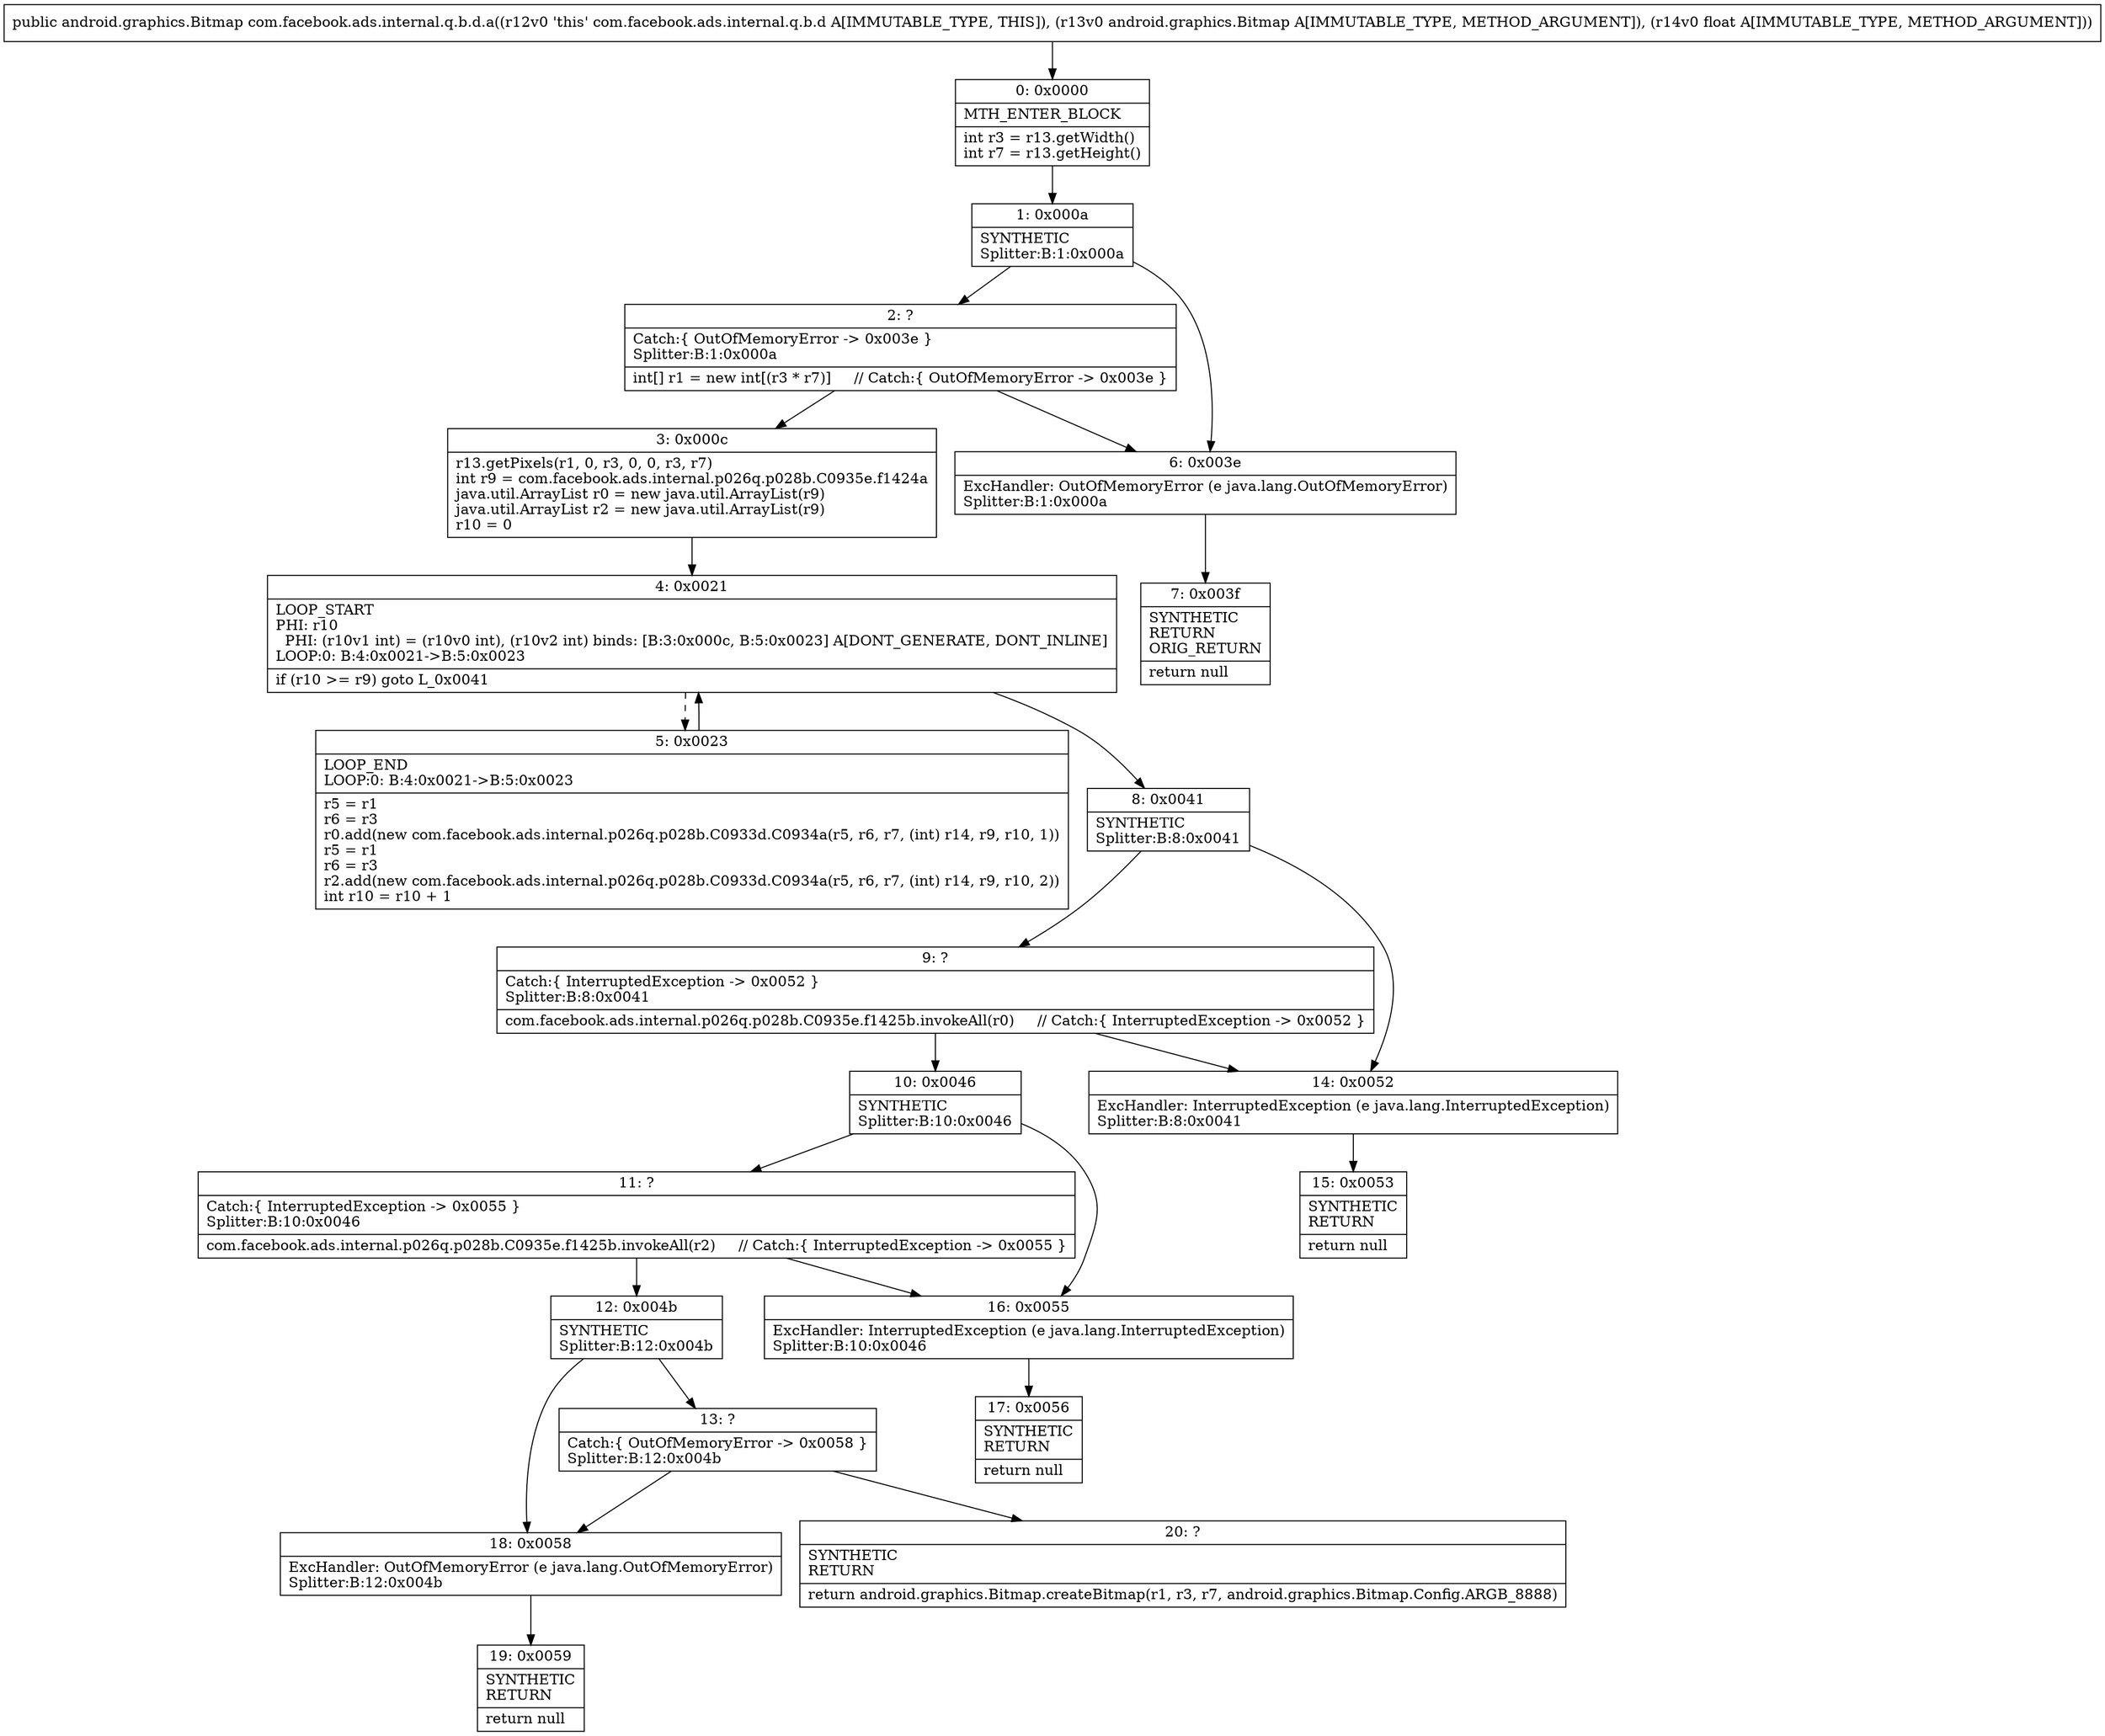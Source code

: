 digraph "CFG forcom.facebook.ads.internal.q.b.d.a(Landroid\/graphics\/Bitmap;F)Landroid\/graphics\/Bitmap;" {
Node_0 [shape=record,label="{0\:\ 0x0000|MTH_ENTER_BLOCK\l|int r3 = r13.getWidth()\lint r7 = r13.getHeight()\l}"];
Node_1 [shape=record,label="{1\:\ 0x000a|SYNTHETIC\lSplitter:B:1:0x000a\l}"];
Node_2 [shape=record,label="{2\:\ ?|Catch:\{ OutOfMemoryError \-\> 0x003e \}\lSplitter:B:1:0x000a\l|int[] r1 = new int[(r3 * r7)]     \/\/ Catch:\{ OutOfMemoryError \-\> 0x003e \}\l}"];
Node_3 [shape=record,label="{3\:\ 0x000c|r13.getPixels(r1, 0, r3, 0, 0, r3, r7)\lint r9 = com.facebook.ads.internal.p026q.p028b.C0935e.f1424a\ljava.util.ArrayList r0 = new java.util.ArrayList(r9)\ljava.util.ArrayList r2 = new java.util.ArrayList(r9)\lr10 = 0\l}"];
Node_4 [shape=record,label="{4\:\ 0x0021|LOOP_START\lPHI: r10 \l  PHI: (r10v1 int) = (r10v0 int), (r10v2 int) binds: [B:3:0x000c, B:5:0x0023] A[DONT_GENERATE, DONT_INLINE]\lLOOP:0: B:4:0x0021\-\>B:5:0x0023\l|if (r10 \>= r9) goto L_0x0041\l}"];
Node_5 [shape=record,label="{5\:\ 0x0023|LOOP_END\lLOOP:0: B:4:0x0021\-\>B:5:0x0023\l|r5 = r1\lr6 = r3\lr0.add(new com.facebook.ads.internal.p026q.p028b.C0933d.C0934a(r5, r6, r7, (int) r14, r9, r10, 1))\lr5 = r1\lr6 = r3\lr2.add(new com.facebook.ads.internal.p026q.p028b.C0933d.C0934a(r5, r6, r7, (int) r14, r9, r10, 2))\lint r10 = r10 + 1\l}"];
Node_6 [shape=record,label="{6\:\ 0x003e|ExcHandler: OutOfMemoryError (e java.lang.OutOfMemoryError)\lSplitter:B:1:0x000a\l}"];
Node_7 [shape=record,label="{7\:\ 0x003f|SYNTHETIC\lRETURN\lORIG_RETURN\l|return null\l}"];
Node_8 [shape=record,label="{8\:\ 0x0041|SYNTHETIC\lSplitter:B:8:0x0041\l}"];
Node_9 [shape=record,label="{9\:\ ?|Catch:\{ InterruptedException \-\> 0x0052 \}\lSplitter:B:8:0x0041\l|com.facebook.ads.internal.p026q.p028b.C0935e.f1425b.invokeAll(r0)     \/\/ Catch:\{ InterruptedException \-\> 0x0052 \}\l}"];
Node_10 [shape=record,label="{10\:\ 0x0046|SYNTHETIC\lSplitter:B:10:0x0046\l}"];
Node_11 [shape=record,label="{11\:\ ?|Catch:\{ InterruptedException \-\> 0x0055 \}\lSplitter:B:10:0x0046\l|com.facebook.ads.internal.p026q.p028b.C0935e.f1425b.invokeAll(r2)     \/\/ Catch:\{ InterruptedException \-\> 0x0055 \}\l}"];
Node_12 [shape=record,label="{12\:\ 0x004b|SYNTHETIC\lSplitter:B:12:0x004b\l}"];
Node_13 [shape=record,label="{13\:\ ?|Catch:\{ OutOfMemoryError \-\> 0x0058 \}\lSplitter:B:12:0x004b\l}"];
Node_14 [shape=record,label="{14\:\ 0x0052|ExcHandler: InterruptedException (e java.lang.InterruptedException)\lSplitter:B:8:0x0041\l}"];
Node_15 [shape=record,label="{15\:\ 0x0053|SYNTHETIC\lRETURN\l|return null\l}"];
Node_16 [shape=record,label="{16\:\ 0x0055|ExcHandler: InterruptedException (e java.lang.InterruptedException)\lSplitter:B:10:0x0046\l}"];
Node_17 [shape=record,label="{17\:\ 0x0056|SYNTHETIC\lRETURN\l|return null\l}"];
Node_18 [shape=record,label="{18\:\ 0x0058|ExcHandler: OutOfMemoryError (e java.lang.OutOfMemoryError)\lSplitter:B:12:0x004b\l}"];
Node_19 [shape=record,label="{19\:\ 0x0059|SYNTHETIC\lRETURN\l|return null\l}"];
Node_20 [shape=record,label="{20\:\ ?|SYNTHETIC\lRETURN\l|return android.graphics.Bitmap.createBitmap(r1, r3, r7, android.graphics.Bitmap.Config.ARGB_8888)\l}"];
MethodNode[shape=record,label="{public android.graphics.Bitmap com.facebook.ads.internal.q.b.d.a((r12v0 'this' com.facebook.ads.internal.q.b.d A[IMMUTABLE_TYPE, THIS]), (r13v0 android.graphics.Bitmap A[IMMUTABLE_TYPE, METHOD_ARGUMENT]), (r14v0 float A[IMMUTABLE_TYPE, METHOD_ARGUMENT])) }"];
MethodNode -> Node_0;
Node_0 -> Node_1;
Node_1 -> Node_2;
Node_1 -> Node_6;
Node_2 -> Node_3;
Node_2 -> Node_6;
Node_3 -> Node_4;
Node_4 -> Node_5[style=dashed];
Node_4 -> Node_8;
Node_5 -> Node_4;
Node_6 -> Node_7;
Node_8 -> Node_9;
Node_8 -> Node_14;
Node_9 -> Node_10;
Node_9 -> Node_14;
Node_10 -> Node_11;
Node_10 -> Node_16;
Node_11 -> Node_12;
Node_11 -> Node_16;
Node_12 -> Node_13;
Node_12 -> Node_18;
Node_13 -> Node_18;
Node_13 -> Node_20;
Node_14 -> Node_15;
Node_16 -> Node_17;
Node_18 -> Node_19;
}

